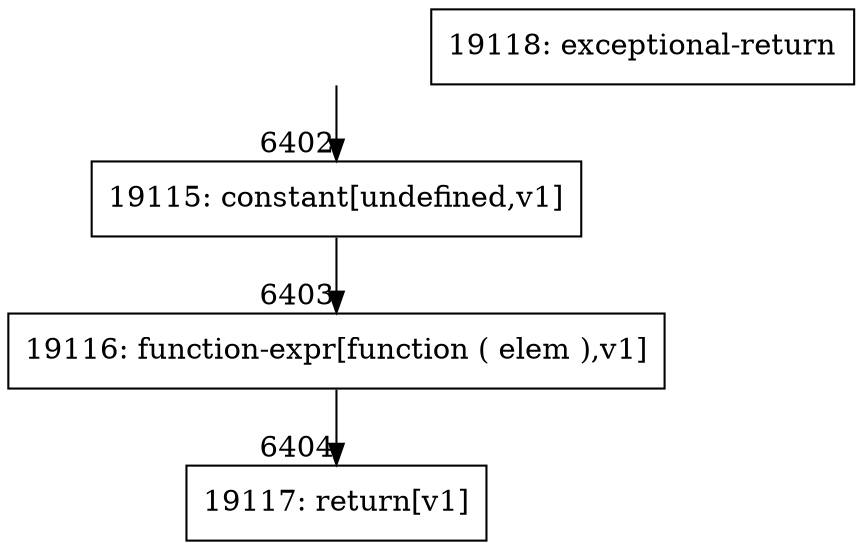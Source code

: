 digraph {
rankdir="TD"
BB_entry447[shape=none,label=""];
BB_entry447 -> BB6402 [tailport=s, headport=n, headlabel="    6402"]
BB6402 [shape=record label="{19115: constant[undefined,v1]}" ] 
BB6402 -> BB6403 [tailport=s, headport=n, headlabel="      6403"]
BB6403 [shape=record label="{19116: function-expr[function ( elem ),v1]}" ] 
BB6403 -> BB6404 [tailport=s, headport=n, headlabel="      6404"]
BB6404 [shape=record label="{19117: return[v1]}" ] 
BB6405 [shape=record label="{19118: exceptional-return}" ] 
//#$~ 9135
}

